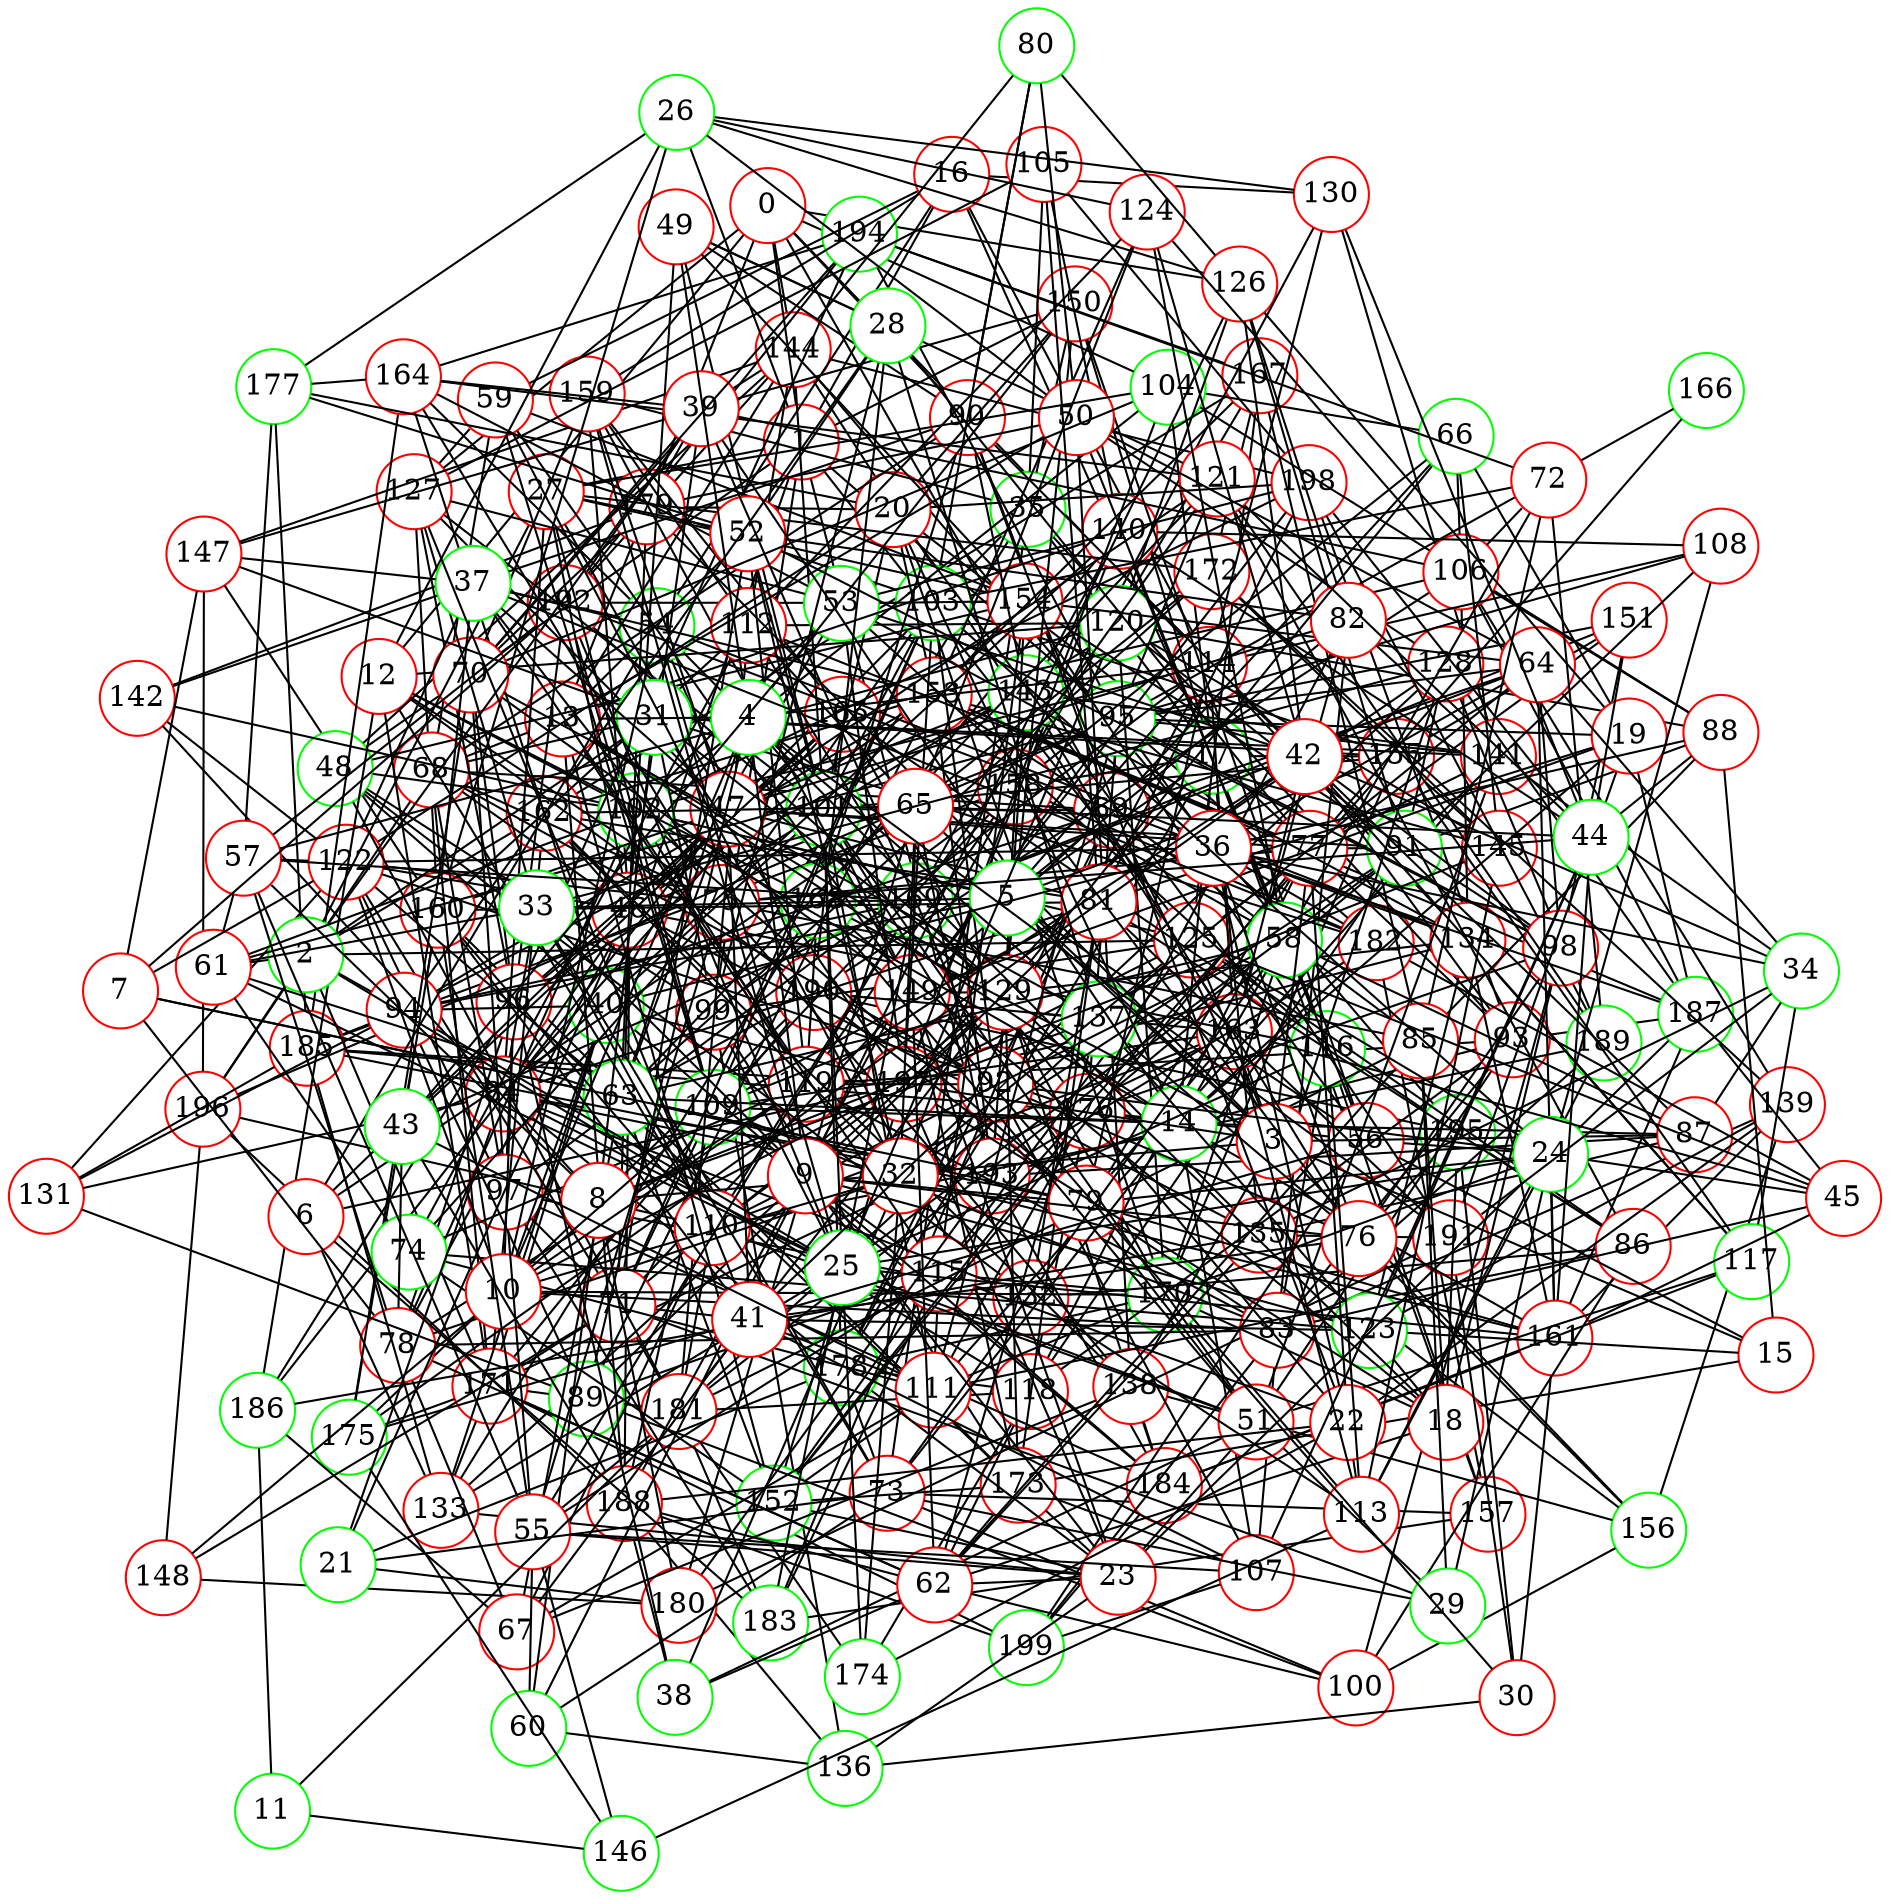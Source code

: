 graph {
graph ["layout"="fdp"]
node ["style"="filled","fillcolor"="white","fixedsize"="true","shape"="circle"]
"0" ["color"="red"]
"144" ["color"="red"]
"192" ["color"="red"]
"194" ["color"="green"]
"147" ["color"="red"]
"160" ["color"="red"]
"173" ["color"="red"]
"175" ["color"="green"]
"190" ["color"="red"]
"195" ["color"="green"]
"196" ["color"="red"]
"163" ["color"="red"]
"171" ["color"="red"]
"199" ["color"="green"]
"198" ["color"="red"]
"1" ["color"="red"]
"16" ["color"="red"]
"17" ["color"="green"]
"35" ["color"="green"]
"99" ["color"="red"]
"136" ["color"="green"]
"188" ["color"="red"]
"125" ["color"="red"]
"197" ["color"="red"]
"167" ["color"="red"]
"172" ["color"="red"]
"181" ["color"="red"]
"183" ["color"="green"]
"151" ["color"="red"]
"169" ["color"="green"]
"176" ["color"="red"]
"185" ["color"="red"]
"155" ["color"="red"]
"179" ["color"="red"]
"170" ["color"="green"]
"178" ["color"="green"]
"158" ["color"="red"]
"182" ["color"="red"]
"193" ["color"="red"]
"150" ["color"="red"]
"73" ["color"="red"]
"100" ["color"="red"]
"156" ["color"="green"]
"157" ["color"="red"]
"105" ["color"="red"]
"140" ["color"="red"]
"168" ["color"="green"]
"127" ["color"="red"]
"93" ["color"="red"]
"118" ["color"="red"]
"174" ["color"="green"]
"119" ["color"="red"]
"187" ["color"="green"]
"46" ["color"="red"]
"96" ["color"="red"]
"97" ["color"="red"]
"114" ["color"="red"]
"130" ["color"="red"]
"141" ["color"="red"]
"143" ["color"="green"]
"134" ["color"="red"]
"161" ["color"="red"]
"184" ["color"="red"]
"132" ["color"="red"]
"122" ["color"="red"]
"131" ["color"="red"]
"142" ["color"="red"]
"165" ["color"="red"]
"186" ["color"="green"]
"162" ["color"="red"]
"68" ["color"="red"]
"69" ["color"="red"]
"101" ["color"="green"]
"103" ["color"="green"]
"154" ["color"="red"]
"191" ["color"="red"]
"109" ["color"="green"]
"129" ["color"="red"]
"133" ["color"="red"]
"149" ["color"="red"]
"159" ["color"="red"]
"111" ["color"="red"]
"115" ["color"="red"]
"152" ["color"="green"]
"85" ["color"="red"]
"88" ["color"="red"]
"104" ["color"="green"]
"120" ["color"="green"]
"145" ["color"="red"]
"153" ["color"="red"]
"126" ["color"="red"]
"106" ["color"="red"]
"139" ["color"="red"]
"124" ["color"="red"]
"91" ["color"="green"]
"128" ["color"="red"]
"135" ["color"="red"]
"189" ["color"="green"]
"108" ["color"="red"]
"90" ["color"="red"]
"95" ["color"="green"]
"98" ["color"="red"]
"166" ["color"="green"]
"121" ["color"="red"]
"164" ["color"="red"]
"177" ["color"="green"]
"75" ["color"="red"]
"138" ["color"="red"]
"77" ["color"="red"]
"112" ["color"="red"]
"92" ["color"="red"]
"107" ["color"="red"]
"102" ["color"="green"]
"71" ["color"="red"]
"148" ["color"="red"]
"180" ["color"="red"]
"78" ["color"="red"]
"83" ["color"="red"]
"116" ["color"="green"]
"49" ["color"="red"]
"84" ["color"="red"]
"20" ["color"="red"]
"56" ["color"="red"]
"54" ["color"="green"]
"59" ["color"="red"]
"48" ["color"="green"]
"40" ["color"="green"]
"53" ["color"="green"]
"94" ["color"="red"]
"26" ["color"="green"]
"50" ["color"="red"]
"64" ["color"="red"]
"137" ["color"="green"]
"80" ["color"="green"]
"27" ["color"="red"]
"52" ["color"="red"]
"82" ["color"="red"]
"47" ["color"="red"]
"81" ["color"="red"]
"86" ["color"="red"]
"89" ["color"="green"]
"63" ["color"="green"]
"67" ["color"="red"]
"110" ["color"="red"]
"79" ["color"="red"]
"12" ["color"="red"]
"13" ["color"="red"]
"14" ["color"="green"]
"39" ["color"="red"]
"70" ["color"="red"]
"19" ["color"="red"]
"66" ["color"="green"]
"87" ["color"="red"]
"58" ["color"="green"]
"72" ["color"="red"]
"2" ["color"="green"]
"61" ["color"="red"]
"74" ["color"="green"]
"123" ["color"="green"]
"31" ["color"="green"]
"3" ["color"="red"]
"65" ["color"="red"]
"5" ["color"="green"]
"32" ["color"="red"]
"38" ["color"="green"]
"51" ["color"="red"]
"117" ["color"="green"]
"62" ["color"="red"]
"33" ["color"="green"]
"8" ["color"="red"]
"57" ["color"="red"]
"60" ["color"="green"]
"15" ["color"="red"]
"4" ["color"="green"]
"9" ["color"="red"]
"23" ["color"="red"]
"55" ["color"="red"]
"146" ["color"="green"]
"76" ["color"="red"]
"10" ["color"="red"]
"6" ["color"="red"]
"7" ["color"="red"]
"11" ["color"="green"]
"18" ["color"="red"]
"21" ["color"="green"]
"22" ["color"="red"]
"113" ["color"="red"]
"36" ["color"="red"]
"24" ["color"="green"]
"25" ["color"="green"]
"29" ["color"="green"]
"45" ["color"="red"]
"28" ["color"="green"]
"30" ["color"="red"]
"34" ["color"="green"]
"42" ["color"="red"]
"37" ["color"="green"]
"41" ["color"="red"]
"43" ["color"="green"]
"44" ["color"="green"]
"0" -- "144"
"0" -- "1"
"0" -- "114"
"0" -- "69"
"0" -- "104"
"0" -- "90"
"0" -- "12"
"0" -- "13"
"0" -- "126"
"0" -- "127"
"144" -- "192"
"144" -- "147"
"144" -- "163"
"144" -- "195"
"144" -- "198"
"192" -- "194"
"147" -- "160"
"147" -- "196"
"160" -- "173"
"160" -- "175"
"175" -- "190"
"190" -- "195"
"163" -- "171"
"163" -- "190"
"171" -- "199"
"171" -- "175"
"171" -- "190"
"1" -- "16"
"1" -- "48"
"1" -- "193"
"1" -- "99"
"1" -- "150"
"1" -- "182"
"1" -- "40"
"1" -- "26"
"1" -- "27"
"1" -- "125"
"16" -- "17"
"16" -- "114"
"16" -- "130"
"16" -- "54"
"16" -- "59"
"16" -- "159"
"17" -- "35"
"17" -- "197"
"17" -- "135"
"17" -- "104"
"17" -- "178"
"17" -- "20"
"17" -- "150"
"17" -- "56"
"17" -- "155"
"17" -- "93"
"17" -- "157"
"17" -- "158"
"35" -- "99"
"35" -- "150"
"35" -- "73"
"35" -- "105"
"35" -- "93"
"35" -- "46"
"35" -- "159"
"99" -- "136"
"99" -- "125"
"99" -- "173"
"99" -- "158"
"136" -- "188"
"188" -- "196"
"188" -- "199"
"125" -- "197"
"125" -- "167"
"125" -- "181"
"125" -- "151"
"167" -- "194"
"167" -- "172"
"181" -- "183"
"151" -- "169"
"151" -- "155"
"169" -- "176"
"176" -- "185"
"185" -- "197"
"155" -- "179"
"155" -- "170"
"170" -- "178"
"158" -- "182"
"158" -- "167"
"158" -- "185"
"158" -- "188"
"182" -- "193"
"73" -- "178"
"73" -- "100"
"73" -- "157"
"100" -- "156"
"157" -- "182"
"157" -- "183"
"105" -- "198"
"105" -- "140"
"105" -- "127"
"140" -- "197"
"140" -- "168"
"140" -- "169"
"127" -- "160"
"93" -- "193"
"93" -- "118"
"93" -- "198"
"93" -- "119"
"93" -- "187"
"118" -- "176"
"118" -- "178"
"118" -- "181"
"118" -- "174"
"118" -- "190"
"174" -- "181"
"119" -- "168"
"119" -- "158"
"46" -- "96"
"46" -- "162"
"46" -- "68"
"46" -- "165"
"46" -- "102"
"46" -- "71"
"46" -- "135"
"46" -- "78"
"46" -- "49"
"46" -- "84"
"46" -- "116"
"46" -- "153"
"46" -- "122"
"46" -- "188"
"46" -- "95"
"46" -- "159"
"96" -- "192"
"96" -- "97"
"96" -- "194"
"96" -- "165"
"96" -- "172"
"96" -- "173"
"96" -- "186"
"96" -- "127"
"97" -- "114"
"97" -- "132"
"97" -- "183"
"97" -- "184"
"97" -- "122"
"114" -- "130"
"114" -- "163"
"114" -- "134"
"114" -- "178"
"130" -- "141"
"130" -- "158"
"141" -- "143"
"143" -- "193"
"134" -- "161"
"134" -- "197"
"161" -- "184"
"161" -- "187"
"184" -- "193"
"184" -- "199"
"122" -- "131"
"122" -- "142"
"122" -- "176"
"131" -- "185"
"142" -- "179"
"165" -- "195"
"165" -- "168"
"165" -- "170"
"162" -- "167"
"162" -- "171"
"68" -- "97"
"68" -- "196"
"68" -- "69"
"68" -- "90"
"68" -- "75"
"68" -- "171"
"68" -- "92"
"69" -- "96"
"69" -- "101"
"69" -- "178"
"69" -- "85"
"69" -- "149"
"69" -- "183"
"69" -- "153"
"69" -- "90"
"69" -- "95"
"101" -- "103"
"101" -- "111"
"101" -- "144"
"101" -- "178"
"101" -- "149"
"101" -- "155"
"101" -- "127"
"103" -- "192"
"103" -- "197"
"103" -- "154"
"103" -- "109"
"154" -- "191"
"109" -- "192"
"109" -- "129"
"109" -- "163"
"109" -- "184"
"109" -- "188"
"109" -- "158"
"129" -- "192"
"129" -- "193"
"129" -- "133"
"129" -- "134"
"129" -- "173"
"129" -- "149"
"129" -- "181"
"129" -- "150"
"129" -- "184"
"129" -- "154"
"133" -- "168"
"133" -- "185"
"133" -- "171"
"149" -- "198"
"149" -- "173"
"149" -- "159"
"159" -- "165"
"111" -- "176"
"111" -- "115"
"111" -- "152"
"111" -- "170"
"111" -- "141"
"115" -- "183"
"115" -- "152"
"115" -- "154"
"115" -- "170"
"115" -- "155"
"115" -- "125"
"152" -- "176"
"152" -- "197"
"152" -- "173"
"85" -- "181"
"85" -- "167"
"85" -- "88"
"88" -- "104"
"88" -- "120"
"88" -- "106"
"88" -- "91"
"104" -- "197"
"120" -- "145"
"120" -- "170"
"120" -- "126"
"145" -- "153"
"145" -- "155"
"145" -- "172"
"153" -- "193"
"153" -- "162"
"153" -- "167"
"153" -- "154"
"153" -- "187"
"106" -- "165"
"106" -- "134"
"106" -- "139"
"106" -- "187"
"106" -- "124"
"106" -- "190"
"139" -- "161"
"139" -- "156"
"139" -- "172"
"124" -- "153"
"91" -- "128"
"91" -- "176"
"91" -- "118"
"91" -- "120"
"91" -- "108"
"91" -- "126"
"128" -- "135"
"128" -- "187"
"128" -- "189"
"135" -- "186"
"135" -- "156"
"135" -- "191"
"189" -- "198"
"108" -- "114"
"108" -- "140"
"90" -- "168"
"90" -- "143"
"95" -- "98"
"95" -- "194"
"95" -- "196"
"95" -- "166"
"95" -- "108"
"95" -- "141"
"95" -- "111"
"95" -- "176"
"95" -- "149"
"95" -- "151"
"95" -- "121"
"98" -- "176"
"98" -- "100"
"98" -- "151"
"98" -- "154"
"121" -- "164"
"121" -- "169"
"121" -- "189"
"164" -- "177"
"164" -- "194"
"164" -- "185"
"177" -- "185"
"75" -- "164"
"75" -- "85"
"75" -- "103"
"75" -- "122"
"75" -- "138"
"75" -- "77"
"138" -- "162"
"138" -- "184"
"138" -- "156"
"77" -- "132"
"77" -- "166"
"77" -- "141"
"77" -- "112"
"77" -- "118"
"77" -- "152"
"77" -- "153"
"77" -- "91"
"112" -- "144"
"112" -- "160"
"112" -- "181"
"112" -- "120"
"112" -- "169"
"112" -- "124"
"112" -- "159"
"92" -- "128"
"92" -- "101"
"92" -- "103"
"92" -- "119"
"92" -- "107"
"92" -- "190"
"107" -- "199"
"107" -- "173"
"102" -- "198"
"102" -- "104"
"102" -- "142"
"102" -- "114"
"102" -- "119"
"102" -- "125"
"71" -- "97"
"71" -- "129"
"71" -- "103"
"71" -- "171"
"71" -- "109"
"71" -- "148"
"71" -- "149"
"71" -- "181"
"71" -- "122"
"148" -- "180"
"148" -- "196"
"180" -- "193"
"180" -- "191"
"78" -- "96"
"78" -- "83"
"78" -- "102"
"78" -- "119"
"83" -- "199"
"83" -- "107"
"83" -- "139"
"83" -- "109"
"83" -- "116"
"83" -- "119"
"83" -- "93"
"83" -- "189"
"116" -- "157"
"49" -- "101"
"49" -- "121"
"49" -- "90"
"49" -- "154"
"84" -- "193"
"84" -- "131"
"84" -- "132"
"84" -- "165"
"84" -- "140"
"84" -- "178"
"20" -- "177"
"20" -- "179"
"20" -- "101"
"20" -- "150"
"20" -- "198"
"20" -- "56"
"20" -- "153"
"20" -- "122"
"20" -- "170"
"56" -- "176"
"56" -- "150"
"56" -- "199"
"56" -- "140"
"54" -- "164"
"54" -- "134"
"54" -- "135"
"54" -- "190"
"59" -- "68"
"59" -- "149"
"59" -- "154"
"59" -- "109"
"59" -- "127"
"48" -- "144"
"48" -- "99"
"48" -- "132"
"48" -- "181"
"48" -- "102"
"48" -- "154"
"40" -- "164"
"40" -- "101"
"40" -- "133"
"40" -- "197"
"40" -- "73"
"40" -- "171"
"40" -- "48"
"40" -- "53"
"40" -- "184"
"40" -- "94"
"53" -- "116"
"53" -- "164"
"53" -- "197"
"53" -- "102"
"53" -- "134"
"53" -- "198"
"53" -- "154"
"53" -- "127"
"94" -- "162"
"94" -- "131"
"94" -- "153"
"94" -- "169"
"94" -- "185"
"94" -- "143"
"26" -- "160"
"26" -- "177"
"26" -- "50"
"26" -- "130"
"26" -- "124"
"26" -- "126"
"50" -- "64"
"50" -- "80"
"50" -- "128"
"50" -- "179"
"50" -- "116"
"50" -- "138"
"64" -- "161"
"64" -- "98"
"64" -- "69"
"64" -- "137"
"64" -- "169"
"64" -- "154"
"64" -- "95"
"137" -- "190"
"80" -- "144"
"80" -- "103"
"80" -- "90"
"80" -- "126"
"27" -- "52"
"27" -- "84"
"27" -- "104"
"27" -- "154"
"27" -- "172"
"27" -- "109"
"27" -- "46"
"27" -- "47"
"52" -- "177"
"52" -- "82"
"52" -- "98"
"52" -- "101"
"52" -- "71"
"52" -- "119"
"82" -- "176"
"82" -- "83"
"82" -- "163"
"82" -- "141"
"82" -- "126"
"47" -- "160"
"47" -- "77"
"47" -- "143"
"47" -- "81"
"47" -- "82"
"47" -- "121"
"47" -- "186"
"47" -- "91"
"47" -- "63"
"47" -- "127"
"47" -- "159"
"81" -- "128"
"81" -- "160"
"81" -- "162"
"81" -- "132"
"81" -- "198"
"81" -- "105"
"81" -- "109"
"81" -- "173"
"81" -- "84"
"81" -- "86"
"81" -- "89"
"81" -- "191"
"86" -- "195"
"86" -- "100"
"86" -- "132"
"86" -- "121"
"86" -- "125"
"86" -- "111"
"89" -- "115"
"89" -- "131"
"89" -- "100"
"89" -- "181"
"89" -- "153"
"89" -- "171"
"89" -- "94"
"63" -- "193"
"63" -- "67"
"63" -- "172"
"63" -- "79"
"63" -- "179"
"63" -- "152"
"63" -- "121"
"63" -- "122"
"63" -- "190"
"67" -- "138"
"67" -- "186"
"67" -- "78"
"67" -- "110"
"67" -- "111"
"110" -- "160"
"110" -- "163"
"110" -- "196"
"110" -- "181"
"110" -- "197"
"110" -- "169"
"110" -- "189"
"79" -- "161"
"79" -- "114"
"79" -- "83"
"79" -- "163"
"79" -- "102"
"79" -- "185"
"79" -- "190"
"12" -- "102"
"12" -- "120"
"12" -- "168"
"12" -- "26"
"12" -- "186"
"12" -- "75"
"12" -- "171"
"12" -- "110"
"12" -- "190"
"13" -- "144"
"13" -- "129"
"13" -- "50"
"13" -- "52"
"13" -- "68"
"13" -- "119"
"13" -- "152"
"13" -- "140"
"13" -- "188"
"13" -- "14"
"14" -- "161"
"14" -- "102"
"14" -- "39"
"14" -- "73"
"14" -- "107"
"14" -- "109"
"14" -- "176"
"14" -- "17"
"14" -- "19"
"14" -- "20"
"14" -- "182"
"14" -- "87"
"14" -- "58"
"14" -- "63"
"39" -- "144"
"39" -- "192"
"39" -- "147"
"39" -- "179"
"39" -- "164"
"39" -- "70"
"39" -- "150"
"39" -- "106"
"39" -- "92"
"39" -- "46"
"70" -- "96"
"70" -- "97"
"70" -- "194"
"70" -- "179"
"70" -- "149"
"70" -- "104"
"70" -- "137"
"70" -- "159"
"70" -- "175"
"19" -- "81"
"19" -- "66"
"19" -- "149"
"19" -- "187"
"19" -- "126"
"19" -- "95"
"19" -- "191"
"66" -- "129"
"66" -- "145"
"66" -- "69"
"66" -- "104"
"66" -- "106"
"66" -- "158"
"87" -- "193"
"87" -- "114"
"87" -- "135"
"58" -- "181"
"58" -- "87"
"58" -- "72"
"58" -- "73"
"58" -- "170"
"58" -- "124"
"58" -- "110"
"58" -- "158"
"58" -- "63"
"72" -- "194"
"72" -- "85"
"72" -- "103"
"72" -- "106"
"72" -- "189"
"2" -- "162"
"2" -- "196"
"2" -- "118"
"2" -- "39"
"2" -- "27"
"2" -- "171"
"2" -- "61"
"2" -- "125"
"2" -- "94"
"2" -- "31"
"61" -- "102"
"61" -- "74"
"61" -- "63"
"61" -- "95"
"74" -- "112"
"74" -- "119"
"74" -- "152"
"74" -- "75"
"74" -- "123"
"74" -- "111"
"123" -- "134"
"123" -- "137"
"123" -- "139"
"31" -- "129"
"31" -- "99"
"31" -- "147"
"31" -- "68"
"31" -- "197"
"31" -- "182"
"31" -- "155"
"31" -- "141"
"3" -- "65"
"3" -- "163"
"3" -- "5"
"3" -- "69"
"3" -- "197"
"3" -- "8"
"3" -- "168"
"3" -- "138"
"3" -- "77"
"3" -- "15"
"3" -- "179"
"3" -- "87"
"3" -- "156"
"3" -- "125"
"65" -- "112"
"65" -- "193"
"65" -- "162"
"65" -- "180"
"65" -- "149"
"65" -- "124"
"65" -- "172"
"5" -- "32"
"5" -- "17"
"5" -- "33"
"5" -- "82"
"5" -- "114"
"5" -- "102"
"5" -- "56"
"5" -- "155"
"5" -- "94"
"32" -- "65"
"32" -- "161"
"32" -- "162"
"32" -- "38"
"32" -- "78"
"32" -- "174"
"32" -- "52"
"32" -- "84"
"32" -- "59"
"32" -- "91"
"32" -- "125"
"38" -- "96"
"38" -- "51"
"38" -- "188"
"38" -- "62"
"51" -- "101"
"51" -- "117"
"51" -- "168"
"51" -- "93"
"51" -- "141"
"51" -- "110"
"51" -- "79"
"117" -- "134"
"117" -- "184"
"117" -- "155"
"62" -- "100"
"62" -- "135"
"62" -- "137"
"62" -- "171"
"62" -- "173"
"62" -- "78"
"62" -- "85"
"62" -- "149"
"62" -- "118"
"62" -- "188"
"33" -- "128"
"33" -- "84"
"33" -- "73"
"33" -- "61"
"33" -- "110"
"33" -- "127"
"8" -- "145"
"8" -- "180"
"8" -- "57"
"8" -- "137"
"8" -- "60"
"8" -- "142"
"8" -- "31"
"57" -- "192"
"57" -- "177"
"57" -- "120"
"57" -- "169"
"57" -- "122"
"57" -- "61"
"57" -- "78"
"60" -- "136"
"60" -- "73"
"15" -- "56"
"15" -- "88"
"15" -- "123"
"15" -- "173"
"4" -- "49"
"4" -- "114"
"4" -- "101"
"4" -- "150"
"4" -- "9"
"4" -- "89"
"4" -- "137"
"4" -- "10"
"4" -- "13"
"4" -- "63"
"4" -- "191"
"9" -- "33"
"9" -- "115"
"9" -- "23"
"9" -- "123"
"9" -- "60"
"9" -- "76"
"9" -- "126"
"9" -- "79"
"9" -- "159"
"23" -- "178"
"23" -- "51"
"23" -- "133"
"23" -- "149"
"23" -- "197"
"23" -- "55"
"23" -- "136"
"23" -- "152"
"23" -- "187"
"23" -- "173"
"23" -- "62"
"55" -- "160"
"55" -- "97"
"55" -- "146"
"55" -- "115"
"55" -- "181"
"55" -- "57"
"55" -- "169"
"55" -- "75"
"55" -- "107"
"55" -- "60"
"146" -- "175"
"76" -- "98"
"76" -- "195"
"76" -- "137"
"76" -- "92"
"76" -- "156"
"76" -- "158"
"76" -- "143"
"10" -- "32"
"10" -- "96"
"10" -- "83"
"10" -- "148"
"10" -- "197"
"10" -- "54"
"10" -- "119"
"10" -- "40"
"10" -- "122"
"10" -- "170"
"10" -- "109"
"6" -- "65"
"6" -- "133"
"6" -- "197"
"6" -- "54"
"6" -- "183"
"6" -- "47"
"7" -- "192"
"7" -- "193"
"7" -- "147"
"7" -- "122"
"7" -- "78"
"7" -- "63"
"11" -- "146"
"11" -- "181"
"11" -- "186"
"18" -- "129"
"18" -- "98"
"18" -- "195"
"18" -- "85"
"18" -- "197"
"18" -- "168"
"18" -- "170"
"18" -- "123"
"18" -- "62"
"21" -- "178"
"21" -- "84"
"21" -- "180"
"21" -- "73"
"21" -- "46"
"22" -- "176"
"22" -- "113"
"22" -- "115"
"22" -- "36"
"22" -- "90"
"22" -- "139"
"22" -- "188"
"22" -- "77"
"22" -- "174"
"113" -- "145"
"113" -- "146"
"113" -- "163"
"113" -- "116"
"113" -- "132"
"113" -- "149"
"113" -- "189"
"36" -- "64"
"36" -- "192"
"36" -- "134"
"36" -- "182"
"36" -- "40"
"36" -- "88"
"36" -- "122"
"36" -- "187"
"36" -- "76"
"36" -- "95"
"24" -- "113"
"24" -- "161"
"24" -- "103"
"24" -- "56"
"24" -- "25"
"24" -- "170"
"24" -- "92"
"24" -- "108"
"24" -- "29"
"24" -- "45"
"24" -- "125"
"24" -- "79"
"25" -- "192"
"25" -- "161"
"25" -- "99"
"25" -- "101"
"25" -- "133"
"25" -- "169"
"25" -- "174"
"25" -- "51"
"25" -- "84"
"25" -- "116"
"25" -- "54"
"25" -- "183"
"25" -- "120"
"25" -- "91"
"25" -- "61"
"25" -- "94"
"29" -- "51"
"29" -- "85"
"29" -- "71"
"29" -- "73"
"45" -- "161"
"45" -- "83"
"45" -- "163"
"45" -- "182"
"45" -- "187"
"45" -- "125"
"28" -- "49"
"28" -- "162"
"28" -- "99"
"28" -- "52"
"28" -- "137"
"28" -- "77"
"28" -- "190"
"30" -- "161"
"30" -- "195"
"30" -- "136"
"30" -- "170"
"30" -- "191"
"34" -- "64"
"34" -- "36"
"34" -- "117"
"34" -- "87"
"34" -- "135"
"34" -- "42"
"34" -- "141"
"34" -- "191"
"42" -- "98"
"42" -- "163"
"42" -- "53"
"42" -- "117"
"42" -- "119"
"42" -- "90"
"42" -- "124"
"42" -- "93"
"42" -- "126"
"42" -- "175"
"37" -- "160"
"37" -- "115"
"37" -- "147"
"37" -- "54"
"37" -- "182"
"37" -- "153"
"37" -- "90"
"37" -- "122"
"37" -- "75"
"37" -- "142"
"37" -- "47"
"41" -- "160"
"41" -- "67"
"41" -- "71"
"41" -- "56"
"41" -- "107"
"41" -- "123"
"41" -- "76"
"41" -- "92"
"41" -- "47"
"41" -- "111"
"41" -- "127"
"41" -- "175"
"43" -- "160"
"43" -- "53"
"43" -- "165"
"43" -- "169"
"43" -- "188"
"43" -- "78"
"43" -- "111"
"44" -- "65"
"44" -- "161"
"44" -- "130"
"44" -- "198"
"44" -- "151"
"44" -- "88"
"44" -- "121"
"44" -- "75"
"44" -- "107"
"44" -- "123"
"44" -- "140"
}